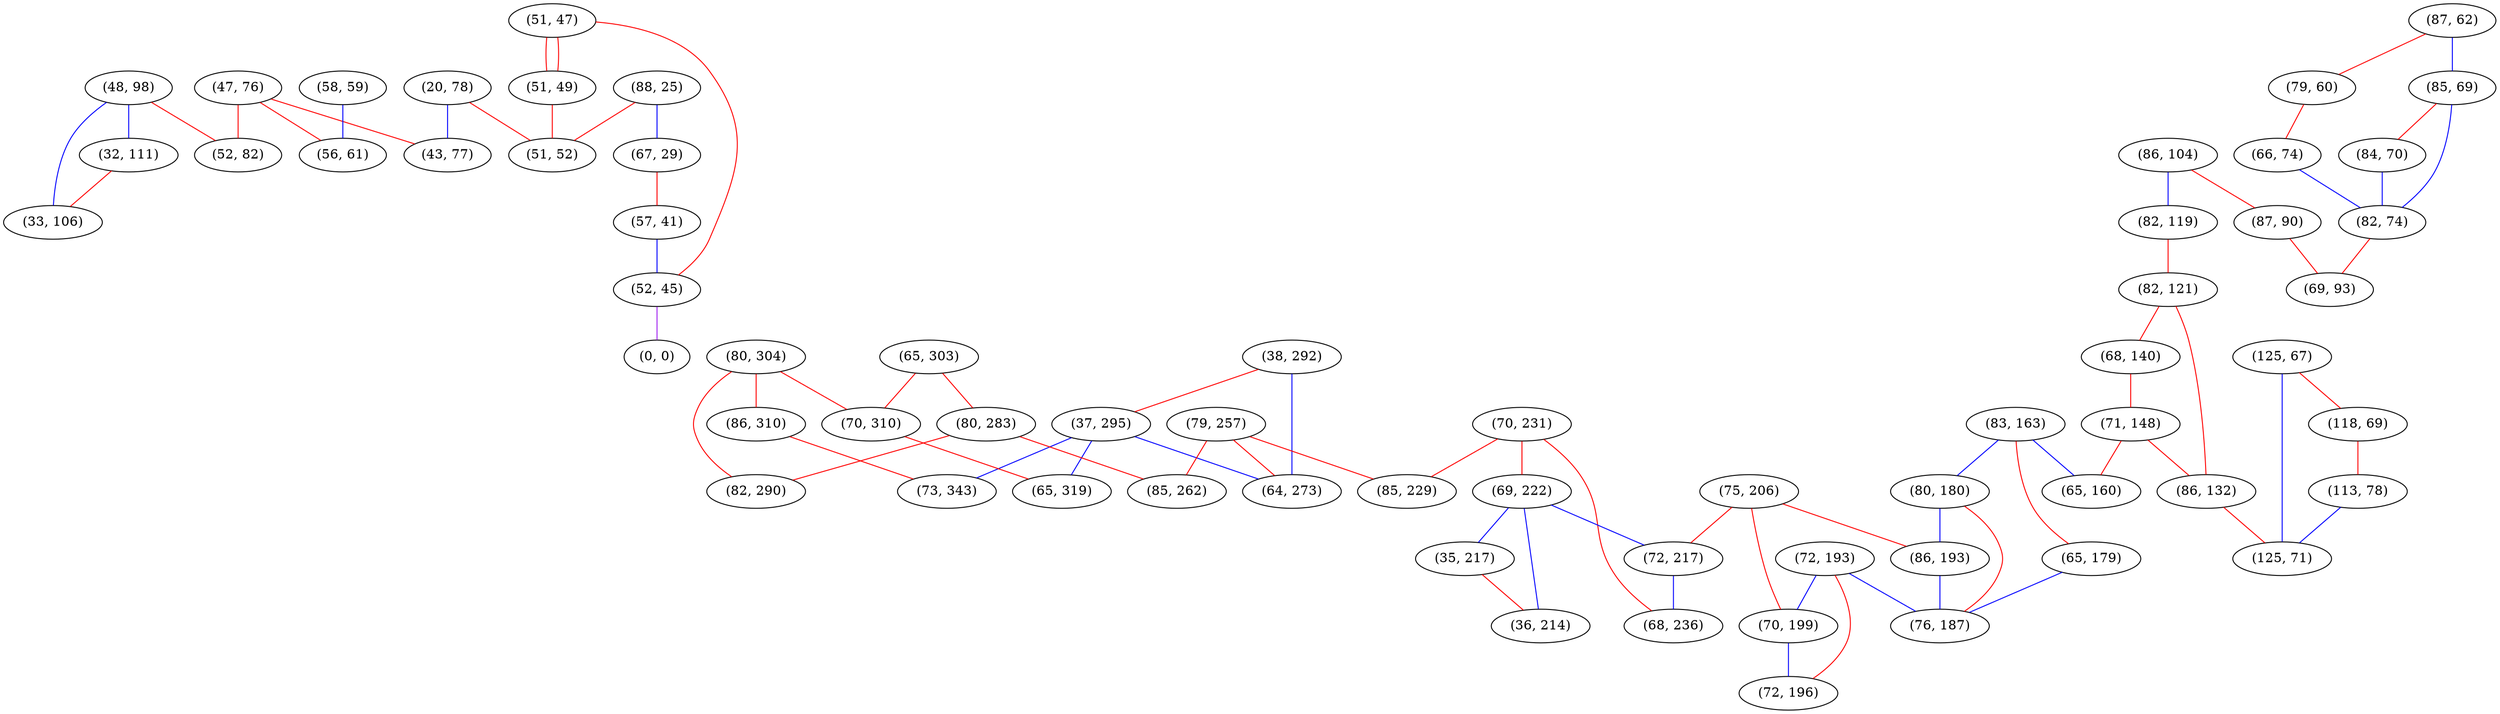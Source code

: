 graph "" {
"(47, 76)";
"(38, 292)";
"(87, 62)";
"(58, 59)";
"(70, 231)";
"(75, 206)";
"(125, 67)";
"(48, 98)";
"(118, 69)";
"(79, 60)";
"(51, 47)";
"(86, 104)";
"(83, 163)";
"(87, 90)";
"(80, 180)";
"(52, 82)";
"(20, 78)";
"(43, 77)";
"(69, 222)";
"(80, 304)";
"(56, 61)";
"(32, 111)";
"(72, 193)";
"(113, 78)";
"(37, 295)";
"(82, 119)";
"(65, 303)";
"(88, 25)";
"(80, 283)";
"(65, 179)";
"(85, 69)";
"(67, 29)";
"(33, 106)";
"(57, 41)";
"(84, 70)";
"(52, 45)";
"(0, 0)";
"(82, 121)";
"(86, 310)";
"(51, 49)";
"(79, 257)";
"(68, 140)";
"(85, 229)";
"(70, 310)";
"(85, 262)";
"(70, 199)";
"(66, 74)";
"(51, 52)";
"(86, 193)";
"(82, 74)";
"(71, 148)";
"(72, 217)";
"(35, 217)";
"(69, 93)";
"(76, 187)";
"(82, 290)";
"(73, 343)";
"(64, 273)";
"(68, 236)";
"(86, 132)";
"(36, 214)";
"(125, 71)";
"(65, 160)";
"(72, 196)";
"(65, 319)";
"(47, 76)" -- "(52, 82)"  [color=red, key=0, weight=1];
"(47, 76)" -- "(56, 61)"  [color=red, key=0, weight=1];
"(47, 76)" -- "(43, 77)"  [color=red, key=0, weight=1];
"(38, 292)" -- "(64, 273)"  [color=blue, key=0, weight=3];
"(38, 292)" -- "(37, 295)"  [color=red, key=0, weight=1];
"(87, 62)" -- "(79, 60)"  [color=red, key=0, weight=1];
"(87, 62)" -- "(85, 69)"  [color=blue, key=0, weight=3];
"(58, 59)" -- "(56, 61)"  [color=blue, key=0, weight=3];
"(70, 231)" -- "(69, 222)"  [color=red, key=0, weight=1];
"(70, 231)" -- "(68, 236)"  [color=red, key=0, weight=1];
"(70, 231)" -- "(85, 229)"  [color=red, key=0, weight=1];
"(75, 206)" -- "(72, 217)"  [color=red, key=0, weight=1];
"(75, 206)" -- "(86, 193)"  [color=red, key=0, weight=1];
"(75, 206)" -- "(70, 199)"  [color=red, key=0, weight=1];
"(125, 67)" -- "(125, 71)"  [color=blue, key=0, weight=3];
"(125, 67)" -- "(118, 69)"  [color=red, key=0, weight=1];
"(48, 98)" -- "(33, 106)"  [color=blue, key=0, weight=3];
"(48, 98)" -- "(52, 82)"  [color=red, key=0, weight=1];
"(48, 98)" -- "(32, 111)"  [color=blue, key=0, weight=3];
"(118, 69)" -- "(113, 78)"  [color=red, key=0, weight=1];
"(79, 60)" -- "(66, 74)"  [color=red, key=0, weight=1];
"(51, 47)" -- "(52, 45)"  [color=red, key=0, weight=1];
"(51, 47)" -- "(51, 49)"  [color=red, key=0, weight=1];
"(51, 47)" -- "(51, 49)"  [color=red, key=1, weight=1];
"(86, 104)" -- "(82, 119)"  [color=blue, key=0, weight=3];
"(86, 104)" -- "(87, 90)"  [color=red, key=0, weight=1];
"(83, 163)" -- "(65, 160)"  [color=blue, key=0, weight=3];
"(83, 163)" -- "(65, 179)"  [color=red, key=0, weight=1];
"(83, 163)" -- "(80, 180)"  [color=blue, key=0, weight=3];
"(87, 90)" -- "(69, 93)"  [color=red, key=0, weight=1];
"(80, 180)" -- "(86, 193)"  [color=blue, key=0, weight=3];
"(80, 180)" -- "(76, 187)"  [color=red, key=0, weight=1];
"(20, 78)" -- "(51, 52)"  [color=red, key=0, weight=1];
"(20, 78)" -- "(43, 77)"  [color=blue, key=0, weight=3];
"(69, 222)" -- "(72, 217)"  [color=blue, key=0, weight=3];
"(69, 222)" -- "(35, 217)"  [color=blue, key=0, weight=3];
"(69, 222)" -- "(36, 214)"  [color=blue, key=0, weight=3];
"(80, 304)" -- "(70, 310)"  [color=red, key=0, weight=1];
"(80, 304)" -- "(86, 310)"  [color=red, key=0, weight=1];
"(80, 304)" -- "(82, 290)"  [color=red, key=0, weight=1];
"(32, 111)" -- "(33, 106)"  [color=red, key=0, weight=1];
"(72, 193)" -- "(70, 199)"  [color=blue, key=0, weight=3];
"(72, 193)" -- "(76, 187)"  [color=blue, key=0, weight=3];
"(72, 193)" -- "(72, 196)"  [color=red, key=0, weight=1];
"(113, 78)" -- "(125, 71)"  [color=blue, key=0, weight=3];
"(37, 295)" -- "(64, 273)"  [color=blue, key=0, weight=3];
"(37, 295)" -- "(73, 343)"  [color=blue, key=0, weight=3];
"(37, 295)" -- "(65, 319)"  [color=blue, key=0, weight=3];
"(82, 119)" -- "(82, 121)"  [color=red, key=0, weight=1];
"(65, 303)" -- "(80, 283)"  [color=red, key=0, weight=1];
"(65, 303)" -- "(70, 310)"  [color=red, key=0, weight=1];
"(88, 25)" -- "(51, 52)"  [color=red, key=0, weight=1];
"(88, 25)" -- "(67, 29)"  [color=blue, key=0, weight=3];
"(80, 283)" -- "(85, 262)"  [color=red, key=0, weight=1];
"(80, 283)" -- "(82, 290)"  [color=red, key=0, weight=1];
"(65, 179)" -- "(76, 187)"  [color=blue, key=0, weight=3];
"(85, 69)" -- "(84, 70)"  [color=red, key=0, weight=1];
"(85, 69)" -- "(82, 74)"  [color=blue, key=0, weight=3];
"(67, 29)" -- "(57, 41)"  [color=red, key=0, weight=1];
"(57, 41)" -- "(52, 45)"  [color=blue, key=0, weight=3];
"(84, 70)" -- "(82, 74)"  [color=blue, key=0, weight=3];
"(52, 45)" -- "(0, 0)"  [color=purple, key=0, weight=4];
"(82, 121)" -- "(86, 132)"  [color=red, key=0, weight=1];
"(82, 121)" -- "(68, 140)"  [color=red, key=0, weight=1];
"(86, 310)" -- "(73, 343)"  [color=red, key=0, weight=1];
"(51, 49)" -- "(51, 52)"  [color=red, key=0, weight=1];
"(79, 257)" -- "(64, 273)"  [color=red, key=0, weight=1];
"(79, 257)" -- "(85, 262)"  [color=red, key=0, weight=1];
"(79, 257)" -- "(85, 229)"  [color=red, key=0, weight=1];
"(68, 140)" -- "(71, 148)"  [color=red, key=0, weight=1];
"(70, 310)" -- "(65, 319)"  [color=red, key=0, weight=1];
"(70, 199)" -- "(72, 196)"  [color=blue, key=0, weight=3];
"(66, 74)" -- "(82, 74)"  [color=blue, key=0, weight=3];
"(86, 193)" -- "(76, 187)"  [color=blue, key=0, weight=3];
"(82, 74)" -- "(69, 93)"  [color=red, key=0, weight=1];
"(71, 148)" -- "(86, 132)"  [color=red, key=0, weight=1];
"(71, 148)" -- "(65, 160)"  [color=red, key=0, weight=1];
"(72, 217)" -- "(68, 236)"  [color=blue, key=0, weight=3];
"(35, 217)" -- "(36, 214)"  [color=red, key=0, weight=1];
"(86, 132)" -- "(125, 71)"  [color=red, key=0, weight=1];
}
